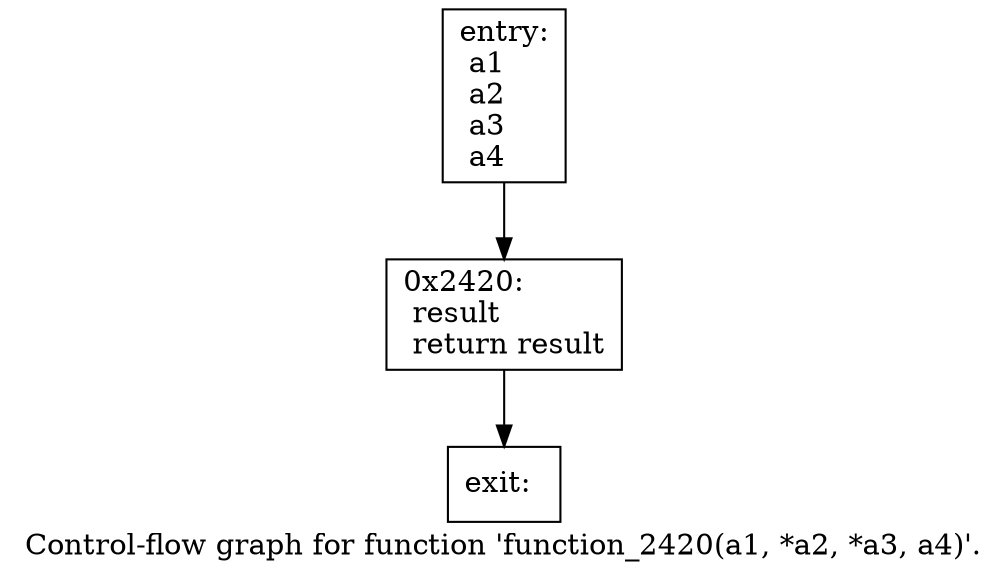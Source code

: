 digraph "Control-flow graph for function 'function_2420(a1, *a2, *a3, a4)'." {
  label="Control-flow graph for function 'function_2420(a1, *a2, *a3, a4)'.";
  node [shape=record];

  Node07710CE8 [label="{entry:\l  a1\l  a2\l  a3\l  a4\l}"];
  Node07710CE8 -> Node07711630;
  Node07711630 [label="{0x2420:\l  result\l  return result\l}"];
  Node07711630 -> Node07711678;
  Node07711678 [label="{exit:\l}"];

}

